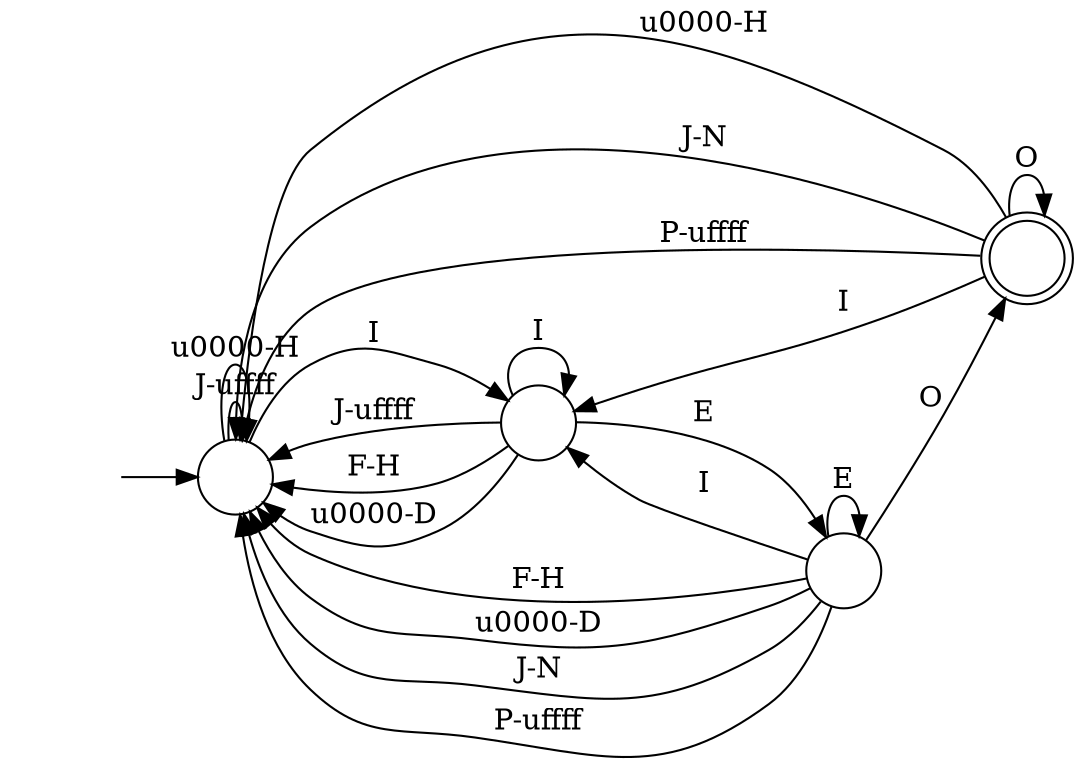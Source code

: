 digraph Automaton {
  rankdir = LR;
  0 [shape=circle,label=""];
  initial [shape=plaintext,label=""];
  initial -> 0
  0 -> 0 [label="J-\uffff"]
  0 -> 0 [label="\u0000-H"]
  0 -> 3 [label="I"]
  1 [shape=doublecircle,label=""];
  1 -> 0 [label="\u0000-H"]
  1 -> 1 [label="O"]
  1 -> 3 [label="I"]
  1 -> 0 [label="J-N"]
  1 -> 0 [label="P-\uffff"]
  2 [shape=circle,label=""];
  2 -> 0 [label="F-H"]
  2 -> 2 [label="E"]
  2 -> 1 [label="O"]
  2 -> 0 [label="\u0000-D"]
  2 -> 3 [label="I"]
  2 -> 0 [label="J-N"]
  2 -> 0 [label="P-\uffff"]
  3 [shape=circle,label=""];
  3 -> 0 [label="J-\uffff"]
  3 -> 0 [label="F-H"]
  3 -> 2 [label="E"]
  3 -> 0 [label="\u0000-D"]
  3 -> 3 [label="I"]
}
